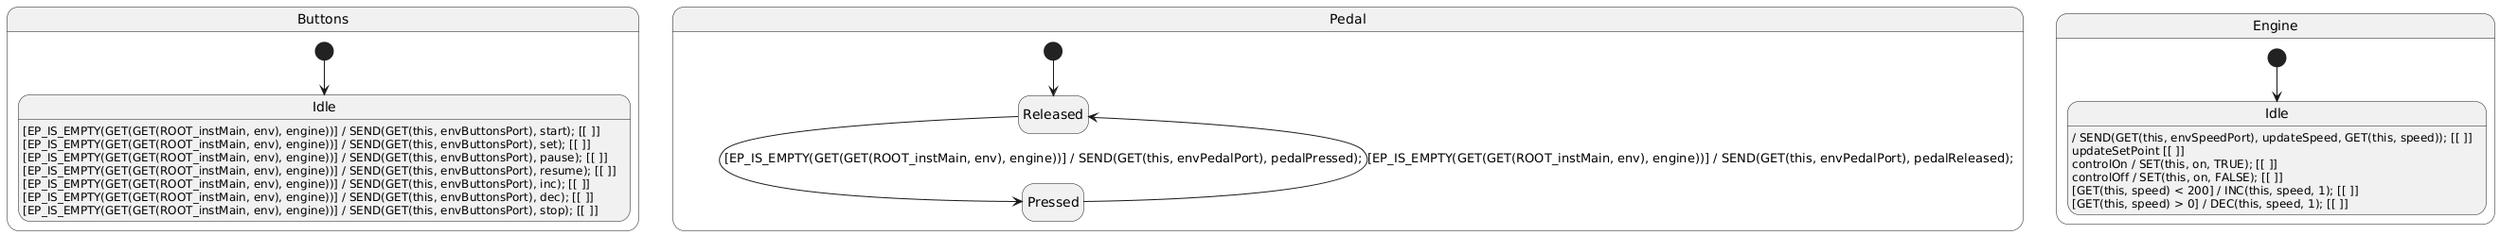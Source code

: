 

@startuml
hide empty description
skinparam shadowing false
skinparam <<junction>>stateBackgroundColor white
skinparam <<junction>>stateBorderColor white
skinparam defaultFontName DejaVu Sans


	state "Buttons" as Buttons {
		
			state "Idle" as CCIEnvironment_Buttons_SM_Buttons_R_Idle
			[*] --> CCIEnvironment_Buttons_SM_Buttons_R_Idle
			CCIEnvironment_Buttons_SM_Buttons_R_Idle : [EP_IS_EMPTY(GET(GET(ROOT_instMain, env), engine))] / SEND(GET(this, envButtonsPort), start); [[ ]]
			CCIEnvironment_Buttons_SM_Buttons_R_Idle : [EP_IS_EMPTY(GET(GET(ROOT_instMain, env), engine))] / SEND(GET(this, envButtonsPort), set); [[ ]]
			CCIEnvironment_Buttons_SM_Buttons_R_Idle : [EP_IS_EMPTY(GET(GET(ROOT_instMain, env), engine))] / SEND(GET(this, envButtonsPort), pause); [[ ]]
			CCIEnvironment_Buttons_SM_Buttons_R_Idle : [EP_IS_EMPTY(GET(GET(ROOT_instMain, env), engine))] / SEND(GET(this, envButtonsPort), resume); [[ ]]
			CCIEnvironment_Buttons_SM_Buttons_R_Idle : [EP_IS_EMPTY(GET(GET(ROOT_instMain, env), engine))] / SEND(GET(this, envButtonsPort), inc); [[ ]]
			CCIEnvironment_Buttons_SM_Buttons_R_Idle : [EP_IS_EMPTY(GET(GET(ROOT_instMain, env), engine))] / SEND(GET(this, envButtonsPort), dec); [[ ]]
			CCIEnvironment_Buttons_SM_Buttons_R_Idle : [EP_IS_EMPTY(GET(GET(ROOT_instMain, env), engine))] / SEND(GET(this, envButtonsPort), stop); [[ ]]
		
	}
	state "Pedal" as Pedal {
		
			state "Released" as CCIEnvironment_Pedal_SM_Pedal_R_Released
			state "Pressed" as CCIEnvironment_Pedal_SM_Pedal_R_Pressed
			[*] --> CCIEnvironment_Pedal_SM_Pedal_R_Released
			CCIEnvironment_Pedal_SM_Pedal_R_Released --> CCIEnvironment_Pedal_SM_Pedal_R_Pressed : [EP_IS_EMPTY(GET(GET(ROOT_instMain, env), engine))] / SEND(GET(this, envPedalPort), pedalPressed);
			CCIEnvironment_Pedal_SM_Pedal_R_Pressed --> CCIEnvironment_Pedal_SM_Pedal_R_Released : [EP_IS_EMPTY(GET(GET(ROOT_instMain, env), engine))] / SEND(GET(this, envPedalPort), pedalReleased);
		
	}
	state "Engine" as Engine {
		
			state "Idle" as CCIEnvironment_Engine_SM_Engine_R_Idle
			[*] --> CCIEnvironment_Engine_SM_Engine_R_Idle
			CCIEnvironment_Engine_SM_Engine_R_Idle : / SEND(GET(this, envSpeedPort), updateSpeed, GET(this, speed)); [[ ]]
			CCIEnvironment_Engine_SM_Engine_R_Idle : updateSetPoint [[ ]]
			CCIEnvironment_Engine_SM_Engine_R_Idle : controlOn / SET(this, on, TRUE); [[ ]]
			CCIEnvironment_Engine_SM_Engine_R_Idle : controlOff / SET(this, on, FALSE); [[ ]]
			CCIEnvironment_Engine_SM_Engine_R_Idle : [GET(this, speed) < 200] / INC(this, speed, 1); [[ ]]
			CCIEnvironment_Engine_SM_Engine_R_Idle : [GET(this, speed) > 0] / DEC(this, speed, 1); [[ ]]
		
	}
@enduml

